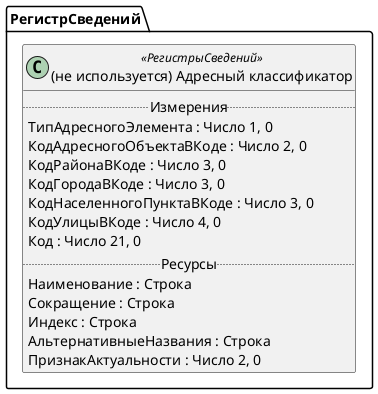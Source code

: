 ﻿@startuml УдалитьАдресныйКлассификатор
'!include templates.wsd
'..\include templates.wsd
class РегистрСведений.УдалитьАдресныйКлассификатор as "(не используется) Адресный классификатор" <<РегистрыСведений>>
{
..Измерения..
ТипАдресногоЭлемента : Число 1, 0
КодАдресногоОбъектаВКоде : Число 2, 0
КодРайонаВКоде : Число 3, 0
КодГородаВКоде : Число 3, 0
КодНаселенногоПунктаВКоде : Число 3, 0
КодУлицыВКоде : Число 4, 0
Код : Число 21, 0
..Ресурсы..
Наименование : Строка
Сокращение : Строка
Индекс : Строка
АльтернативныеНазвания : Строка
ПризнакАктуальности : Число 2, 0
}
@enduml
